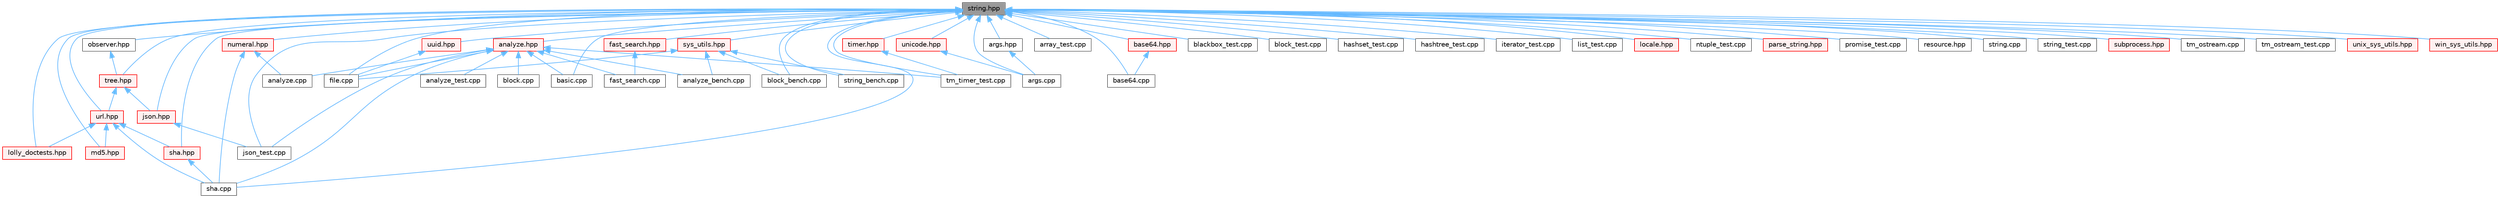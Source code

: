 digraph "string.hpp"
{
 // LATEX_PDF_SIZE
  bgcolor="transparent";
  edge [fontname=Helvetica,fontsize=10,labelfontname=Helvetica,labelfontsize=10];
  node [fontname=Helvetica,fontsize=10,shape=box,height=0.2,width=0.4];
  Node1 [id="Node000001",label="string.hpp",height=0.2,width=0.4,color="gray40", fillcolor="grey60", style="filled", fontcolor="black",tooltip=" "];
  Node1 -> Node2 [id="edge1_Node000001_Node000002",dir="back",color="steelblue1",style="solid",tooltip=" "];
  Node2 [id="Node000002",label="analyze.hpp",height=0.2,width=0.4,color="red", fillcolor="#FFF0F0", style="filled",URL="$analyze_8hpp.html",tooltip=" "];
  Node2 -> Node3 [id="edge2_Node000002_Node000003",dir="back",color="steelblue1",style="solid",tooltip=" "];
  Node3 [id="Node000003",label="analyze.cpp",height=0.2,width=0.4,color="grey40", fillcolor="white", style="filled",URL="$analyze_8cpp.html",tooltip=" "];
  Node2 -> Node4 [id="edge3_Node000002_Node000004",dir="back",color="steelblue1",style="solid",tooltip=" "];
  Node4 [id="Node000004",label="analyze_bench.cpp",height=0.2,width=0.4,color="grey40", fillcolor="white", style="filled",URL="$analyze__bench_8cpp.html",tooltip=" "];
  Node2 -> Node5 [id="edge4_Node000002_Node000005",dir="back",color="steelblue1",style="solid",tooltip=" "];
  Node5 [id="Node000005",label="analyze_test.cpp",height=0.2,width=0.4,color="grey40", fillcolor="white", style="filled",URL="$analyze__test_8cpp.html",tooltip=" "];
  Node2 -> Node6 [id="edge5_Node000002_Node000006",dir="back",color="steelblue1",style="solid",tooltip=" "];
  Node6 [id="Node000006",label="basic.cpp",height=0.2,width=0.4,color="grey40", fillcolor="white", style="filled",URL="$basic_8cpp.html",tooltip=" "];
  Node2 -> Node7 [id="edge6_Node000002_Node000007",dir="back",color="steelblue1",style="solid",tooltip=" "];
  Node7 [id="Node000007",label="block.cpp",height=0.2,width=0.4,color="grey40", fillcolor="white", style="filled",URL="$block_8cpp.html",tooltip=" "];
  Node2 -> Node8 [id="edge7_Node000002_Node000008",dir="back",color="steelblue1",style="solid",tooltip=" "];
  Node8 [id="Node000008",label="fast_search.cpp",height=0.2,width=0.4,color="grey40", fillcolor="white", style="filled",URL="$fast__search_8cpp.html",tooltip=" "];
  Node2 -> Node9 [id="edge8_Node000002_Node000009",dir="back",color="steelblue1",style="solid",tooltip=" "];
  Node9 [id="Node000009",label="file.cpp",height=0.2,width=0.4,color="grey40", fillcolor="white", style="filled",URL="$file_8cpp.html",tooltip=" "];
  Node2 -> Node12 [id="edge9_Node000002_Node000012",dir="back",color="steelblue1",style="solid",tooltip=" "];
  Node12 [id="Node000012",label="json_test.cpp",height=0.2,width=0.4,color="grey40", fillcolor="white", style="filled",URL="$json__test_8cpp.html",tooltip=" "];
  Node2 -> Node18 [id="edge10_Node000002_Node000018",dir="back",color="steelblue1",style="solid",tooltip=" "];
  Node18 [id="Node000018",label="sha.cpp",height=0.2,width=0.4,color="grey40", fillcolor="white", style="filled",URL="$sha_8cpp.html",tooltip=" "];
  Node2 -> Node19 [id="edge11_Node000002_Node000019",dir="back",color="steelblue1",style="solid",tooltip=" "];
  Node19 [id="Node000019",label="tm_timer_test.cpp",height=0.2,width=0.4,color="grey40", fillcolor="white", style="filled",URL="$tm__timer__test_8cpp.html",tooltip=" "];
  Node1 -> Node23 [id="edge12_Node000001_Node000023",dir="back",color="steelblue1",style="solid",tooltip=" "];
  Node23 [id="Node000023",label="args.cpp",height=0.2,width=0.4,color="grey40", fillcolor="white", style="filled",URL="$args_8cpp.html",tooltip=" "];
  Node1 -> Node24 [id="edge13_Node000001_Node000024",dir="back",color="steelblue1",style="solid",tooltip=" "];
  Node24 [id="Node000024",label="args.hpp",height=0.2,width=0.4,color="grey40", fillcolor="white", style="filled",URL="$args_8hpp.html",tooltip=" "];
  Node24 -> Node23 [id="edge14_Node000024_Node000023",dir="back",color="steelblue1",style="solid",tooltip=" "];
  Node1 -> Node25 [id="edge15_Node000001_Node000025",dir="back",color="steelblue1",style="solid",tooltip=" "];
  Node25 [id="Node000025",label="array_test.cpp",height=0.2,width=0.4,color="grey40", fillcolor="white", style="filled",URL="$array__test_8cpp.html",tooltip=" "];
  Node1 -> Node26 [id="edge16_Node000001_Node000026",dir="back",color="steelblue1",style="solid",tooltip=" "];
  Node26 [id="Node000026",label="base64.cpp",height=0.2,width=0.4,color="grey40", fillcolor="white", style="filled",URL="$base64_8cpp.html",tooltip=" "];
  Node1 -> Node27 [id="edge17_Node000001_Node000027",dir="back",color="steelblue1",style="solid",tooltip=" "];
  Node27 [id="Node000027",label="base64.hpp",height=0.2,width=0.4,color="red", fillcolor="#FFF0F0", style="filled",URL="$base64_8hpp.html",tooltip=" "];
  Node27 -> Node26 [id="edge18_Node000027_Node000026",dir="back",color="steelblue1",style="solid",tooltip=" "];
  Node1 -> Node6 [id="edge19_Node000001_Node000006",dir="back",color="steelblue1",style="solid",tooltip=" "];
  Node1 -> Node29 [id="edge20_Node000001_Node000029",dir="back",color="steelblue1",style="solid",tooltip=" "];
  Node29 [id="Node000029",label="blackbox_test.cpp",height=0.2,width=0.4,color="grey40", fillcolor="white", style="filled",URL="$blackbox__test_8cpp.html",tooltip=" "];
  Node1 -> Node30 [id="edge21_Node000001_Node000030",dir="back",color="steelblue1",style="solid",tooltip=" "];
  Node30 [id="Node000030",label="block_bench.cpp",height=0.2,width=0.4,color="grey40", fillcolor="white", style="filled",URL="$block__bench_8cpp.html",tooltip=" "];
  Node1 -> Node31 [id="edge22_Node000001_Node000031",dir="back",color="steelblue1",style="solid",tooltip=" "];
  Node31 [id="Node000031",label="block_test.cpp",height=0.2,width=0.4,color="grey40", fillcolor="white", style="filled",URL="$block__test_8cpp.html",tooltip=" "];
  Node1 -> Node32 [id="edge23_Node000001_Node000032",dir="back",color="steelblue1",style="solid",tooltip=" "];
  Node32 [id="Node000032",label="fast_search.hpp",height=0.2,width=0.4,color="red", fillcolor="#FFF0F0", style="filled",URL="$fast__search_8hpp.html",tooltip=" "];
  Node32 -> Node8 [id="edge24_Node000032_Node000008",dir="back",color="steelblue1",style="solid",tooltip=" "];
  Node1 -> Node9 [id="edge25_Node000001_Node000009",dir="back",color="steelblue1",style="solid",tooltip=" "];
  Node1 -> Node34 [id="edge26_Node000001_Node000034",dir="back",color="steelblue1",style="solid",tooltip=" "];
  Node34 [id="Node000034",label="hashset_test.cpp",height=0.2,width=0.4,color="grey40", fillcolor="white", style="filled",URL="$hashset__test_8cpp.html",tooltip=" "];
  Node1 -> Node35 [id="edge27_Node000001_Node000035",dir="back",color="steelblue1",style="solid",tooltip=" "];
  Node35 [id="Node000035",label="hashtree_test.cpp",height=0.2,width=0.4,color="grey40", fillcolor="white", style="filled",URL="$hashtree__test_8cpp.html",tooltip=" "];
  Node1 -> Node36 [id="edge28_Node000001_Node000036",dir="back",color="steelblue1",style="solid",tooltip=" "];
  Node36 [id="Node000036",label="iterator_test.cpp",height=0.2,width=0.4,color="grey40", fillcolor="white", style="filled",URL="$iterator__test_8cpp.html",tooltip=" "];
  Node1 -> Node37 [id="edge29_Node000001_Node000037",dir="back",color="steelblue1",style="solid",tooltip=" "];
  Node37 [id="Node000037",label="json.hpp",height=0.2,width=0.4,color="red", fillcolor="#FFF0F0", style="filled",URL="$json_8hpp.html",tooltip=" "];
  Node37 -> Node12 [id="edge30_Node000037_Node000012",dir="back",color="steelblue1",style="solid",tooltip=" "];
  Node1 -> Node12 [id="edge31_Node000001_Node000012",dir="back",color="steelblue1",style="solid",tooltip=" "];
  Node1 -> Node38 [id="edge32_Node000001_Node000038",dir="back",color="steelblue1",style="solid",tooltip=" "];
  Node38 [id="Node000038",label="list_test.cpp",height=0.2,width=0.4,color="grey40", fillcolor="white", style="filled",URL="$list__test_8cpp.html",tooltip=" "];
  Node1 -> Node39 [id="edge33_Node000001_Node000039",dir="back",color="steelblue1",style="solid",tooltip=" "];
  Node39 [id="Node000039",label="locale.hpp",height=0.2,width=0.4,color="red", fillcolor="#FFF0F0", style="filled",URL="$locale_8hpp.html",tooltip=" "];
  Node1 -> Node40 [id="edge34_Node000001_Node000040",dir="back",color="steelblue1",style="solid",tooltip=" "];
  Node40 [id="Node000040",label="lolly_doctests.hpp",height=0.2,width=0.4,color="red", fillcolor="#FFF0F0", style="filled",URL="$lolly__doctests_8hpp.html",tooltip=" "];
  Node1 -> Node66 [id="edge35_Node000001_Node000066",dir="back",color="steelblue1",style="solid",tooltip=" "];
  Node66 [id="Node000066",label="md5.hpp",height=0.2,width=0.4,color="red", fillcolor="#FFF0F0", style="filled",URL="$md5_8hpp.html",tooltip=" "];
  Node1 -> Node51 [id="edge36_Node000001_Node000051",dir="back",color="steelblue1",style="solid",tooltip=" "];
  Node51 [id="Node000051",label="ntuple_test.cpp",height=0.2,width=0.4,color="grey40", fillcolor="white", style="filled",URL="$ntuple__test_8cpp.html",tooltip=" "];
  Node1 -> Node67 [id="edge37_Node000001_Node000067",dir="back",color="steelblue1",style="solid",tooltip=" "];
  Node67 [id="Node000067",label="numeral.hpp",height=0.2,width=0.4,color="red", fillcolor="#FFF0F0", style="filled",URL="$numeral_8hpp.html",tooltip=" "];
  Node67 -> Node3 [id="edge38_Node000067_Node000003",dir="back",color="steelblue1",style="solid",tooltip=" "];
  Node67 -> Node18 [id="edge39_Node000067_Node000018",dir="back",color="steelblue1",style="solid",tooltip=" "];
  Node1 -> Node68 [id="edge40_Node000001_Node000068",dir="back",color="steelblue1",style="solid",tooltip=" "];
  Node68 [id="Node000068",label="observer.hpp",height=0.2,width=0.4,color="grey40", fillcolor="white", style="filled",URL="$observer_8hpp.html",tooltip=" "];
  Node68 -> Node69 [id="edge41_Node000068_Node000069",dir="back",color="steelblue1",style="solid",tooltip=" "];
  Node69 [id="Node000069",label="tree.hpp",height=0.2,width=0.4,color="red", fillcolor="#FFF0F0", style="filled",URL="$tree_8hpp.html",tooltip=" "];
  Node69 -> Node37 [id="edge42_Node000069_Node000037",dir="back",color="steelblue1",style="solid",tooltip=" "];
  Node69 -> Node80 [id="edge43_Node000069_Node000080",dir="back",color="steelblue1",style="solid",tooltip=" "];
  Node80 [id="Node000080",label="url.hpp",height=0.2,width=0.4,color="red", fillcolor="#FFF0F0", style="filled",URL="$url_8hpp.html",tooltip=" "];
  Node80 -> Node40 [id="edge44_Node000080_Node000040",dir="back",color="steelblue1",style="solid",tooltip=" "];
  Node80 -> Node66 [id="edge45_Node000080_Node000066",dir="back",color="steelblue1",style="solid",tooltip=" "];
  Node80 -> Node18 [id="edge46_Node000080_Node000018",dir="back",color="steelblue1",style="solid",tooltip=" "];
  Node80 -> Node87 [id="edge47_Node000080_Node000087",dir="back",color="steelblue1",style="solid",tooltip=" "];
  Node87 [id="Node000087",label="sha.hpp",height=0.2,width=0.4,color="red", fillcolor="#FFF0F0", style="filled",URL="$sha_8hpp.html",tooltip=" "];
  Node87 -> Node18 [id="edge48_Node000087_Node000018",dir="back",color="steelblue1",style="solid",tooltip=" "];
  Node1 -> Node91 [id="edge49_Node000001_Node000091",dir="back",color="steelblue1",style="solid",tooltip=" "];
  Node91 [id="Node000091",label="parse_string.hpp",height=0.2,width=0.4,color="red", fillcolor="#FFF0F0", style="filled",URL="$parse__string_8hpp.html",tooltip=" "];
  Node1 -> Node55 [id="edge50_Node000001_Node000055",dir="back",color="steelblue1",style="solid",tooltip=" "];
  Node55 [id="Node000055",label="promise_test.cpp",height=0.2,width=0.4,color="grey40", fillcolor="white", style="filled",URL="$promise__test_8cpp.html",tooltip=" "];
  Node1 -> Node92 [id="edge51_Node000001_Node000092",dir="back",color="steelblue1",style="solid",tooltip=" "];
  Node92 [id="Node000092",label="resource.hpp",height=0.2,width=0.4,color="grey40", fillcolor="white", style="filled",URL="$resource_8hpp.html",tooltip=" "];
  Node1 -> Node18 [id="edge52_Node000001_Node000018",dir="back",color="steelblue1",style="solid",tooltip=" "];
  Node1 -> Node87 [id="edge53_Node000001_Node000087",dir="back",color="steelblue1",style="solid",tooltip=" "];
  Node1 -> Node93 [id="edge54_Node000001_Node000093",dir="back",color="steelblue1",style="solid",tooltip=" "];
  Node93 [id="Node000093",label="string.cpp",height=0.2,width=0.4,color="grey40", fillcolor="white", style="filled",URL="$string_8cpp.html",tooltip=" "];
  Node1 -> Node94 [id="edge55_Node000001_Node000094",dir="back",color="steelblue1",style="solid",tooltip=" "];
  Node94 [id="Node000094",label="string_bench.cpp",height=0.2,width=0.4,color="grey40", fillcolor="white", style="filled",URL="$string__bench_8cpp.html",tooltip=" "];
  Node1 -> Node58 [id="edge56_Node000001_Node000058",dir="back",color="steelblue1",style="solid",tooltip=" "];
  Node58 [id="Node000058",label="string_test.cpp",height=0.2,width=0.4,color="grey40", fillcolor="white", style="filled",URL="$string__test_8cpp.html",tooltip=" "];
  Node1 -> Node95 [id="edge57_Node000001_Node000095",dir="back",color="steelblue1",style="solid",tooltip=" "];
  Node95 [id="Node000095",label="subprocess.hpp",height=0.2,width=0.4,color="red", fillcolor="#FFF0F0", style="filled",URL="$subprocess_8hpp.html",tooltip=" "];
  Node1 -> Node97 [id="edge58_Node000001_Node000097",dir="back",color="steelblue1",style="solid",tooltip=" "];
  Node97 [id="Node000097",label="sys_utils.hpp",height=0.2,width=0.4,color="red", fillcolor="#FFF0F0", style="filled",URL="$sys__utils_8hpp.html",tooltip=" "];
  Node97 -> Node4 [id="edge59_Node000097_Node000004",dir="back",color="steelblue1",style="solid",tooltip=" "];
  Node97 -> Node30 [id="edge60_Node000097_Node000030",dir="back",color="steelblue1",style="solid",tooltip=" "];
  Node97 -> Node9 [id="edge61_Node000097_Node000009",dir="back",color="steelblue1",style="solid",tooltip=" "];
  Node97 -> Node94 [id="edge62_Node000097_Node000094",dir="back",color="steelblue1",style="solid",tooltip=" "];
  Node1 -> Node100 [id="edge63_Node000001_Node000100",dir="back",color="steelblue1",style="solid",tooltip=" "];
  Node100 [id="Node000100",label="timer.hpp",height=0.2,width=0.4,color="red", fillcolor="#FFF0F0", style="filled",URL="$timer_8hpp.html",tooltip=" "];
  Node100 -> Node19 [id="edge64_Node000100_Node000019",dir="back",color="steelblue1",style="solid",tooltip=" "];
  Node1 -> Node102 [id="edge65_Node000001_Node000102",dir="back",color="steelblue1",style="solid",tooltip=" "];
  Node102 [id="Node000102",label="tm_ostream.cpp",height=0.2,width=0.4,color="grey40", fillcolor="white", style="filled",URL="$tm__ostream_8cpp.html",tooltip=" "];
  Node1 -> Node61 [id="edge66_Node000001_Node000061",dir="back",color="steelblue1",style="solid",tooltip=" "];
  Node61 [id="Node000061",label="tm_ostream_test.cpp",height=0.2,width=0.4,color="grey40", fillcolor="white", style="filled",URL="$tm__ostream__test_8cpp.html",tooltip=" "];
  Node1 -> Node19 [id="edge67_Node000001_Node000019",dir="back",color="steelblue1",style="solid",tooltip=" "];
  Node1 -> Node69 [id="edge68_Node000001_Node000069",dir="back",color="steelblue1",style="solid",tooltip=" "];
  Node1 -> Node103 [id="edge69_Node000001_Node000103",dir="back",color="steelblue1",style="solid",tooltip=" "];
  Node103 [id="Node000103",label="unicode.hpp",height=0.2,width=0.4,color="red", fillcolor="#FFF0F0", style="filled",URL="$unicode_8hpp.html",tooltip=" "];
  Node103 -> Node23 [id="edge70_Node000103_Node000023",dir="back",color="steelblue1",style="solid",tooltip=" "];
  Node1 -> Node105 [id="edge71_Node000001_Node000105",dir="back",color="steelblue1",style="solid",tooltip=" "];
  Node105 [id="Node000105",label="unix_sys_utils.hpp",height=0.2,width=0.4,color="red", fillcolor="#FFF0F0", style="filled",URL="$unix__sys__utils_8hpp.html",tooltip=" "];
  Node1 -> Node80 [id="edge72_Node000001_Node000080",dir="back",color="steelblue1",style="solid",tooltip=" "];
  Node1 -> Node106 [id="edge73_Node000001_Node000106",dir="back",color="steelblue1",style="solid",tooltip=" "];
  Node106 [id="Node000106",label="uuid.hpp",height=0.2,width=0.4,color="red", fillcolor="#FFF0F0", style="filled",URL="$uuid_8hpp.html",tooltip=" "];
  Node106 -> Node9 [id="edge74_Node000106_Node000009",dir="back",color="steelblue1",style="solid",tooltip=" "];
  Node1 -> Node108 [id="edge75_Node000001_Node000108",dir="back",color="steelblue1",style="solid",tooltip=" "];
  Node108 [id="Node000108",label="win_sys_utils.hpp",height=0.2,width=0.4,color="red", fillcolor="#FFF0F0", style="filled",URL="$win__sys__utils_8hpp.html",tooltip=" "];
}
